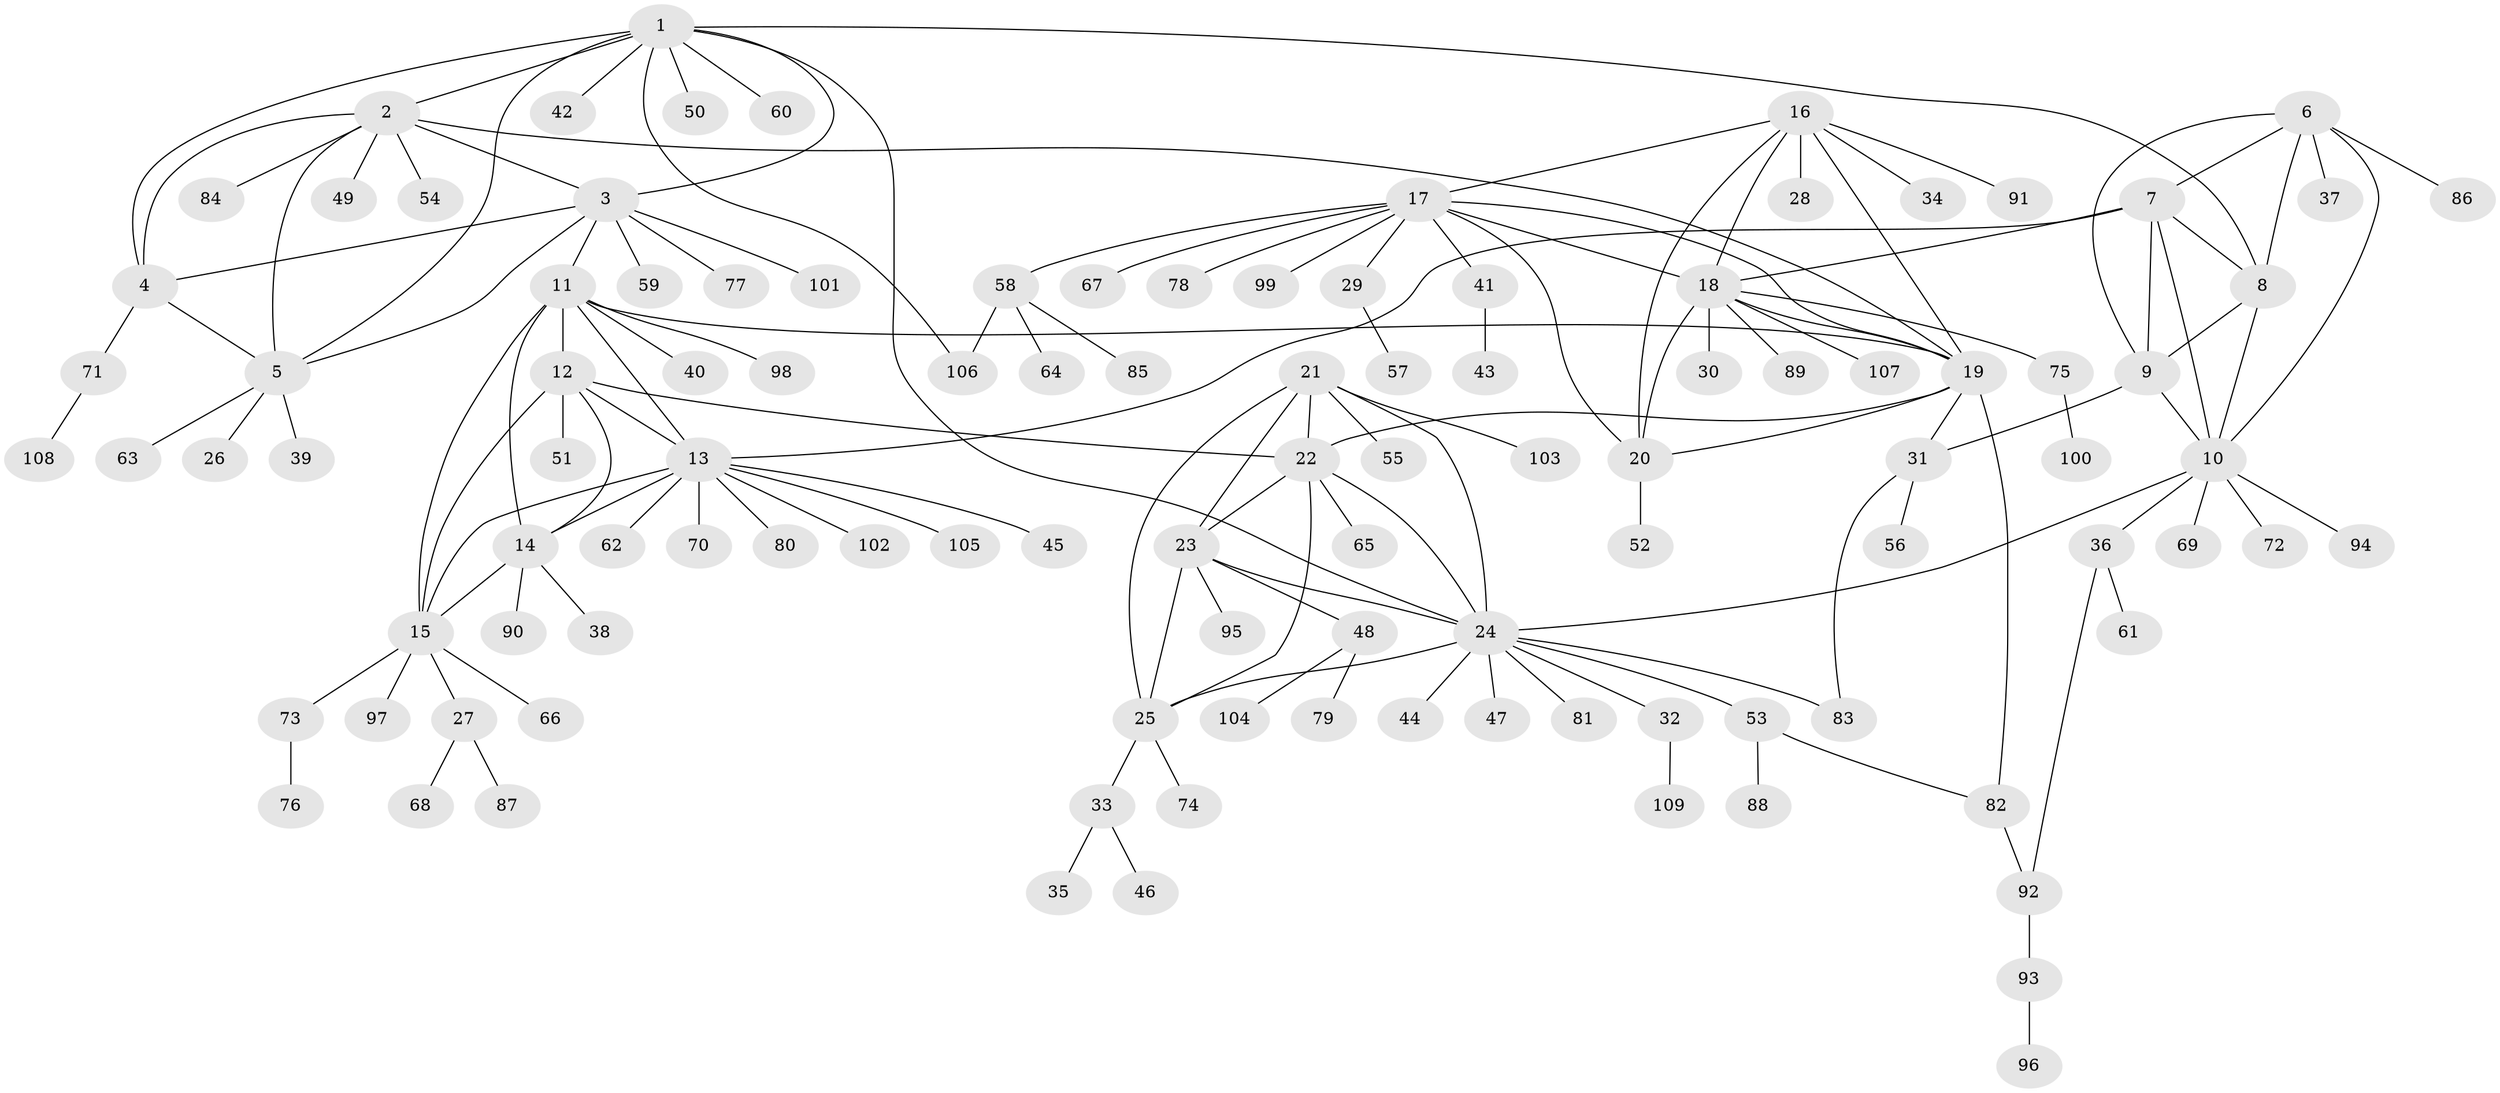 // coarse degree distribution, {11: 0.018518518518518517, 6: 0.09259259259259259, 3: 0.018518518518518517, 5: 0.05555555555555555, 13: 0.018518518518518517, 4: 0.05555555555555555, 12: 0.018518518518518517, 8: 0.018518518518518517, 1: 0.6296296296296297, 2: 0.07407407407407407}
// Generated by graph-tools (version 1.1) at 2025/19/03/04/25 18:19:50]
// undirected, 109 vertices, 149 edges
graph export_dot {
graph [start="1"]
  node [color=gray90,style=filled];
  1;
  2;
  3;
  4;
  5;
  6;
  7;
  8;
  9;
  10;
  11;
  12;
  13;
  14;
  15;
  16;
  17;
  18;
  19;
  20;
  21;
  22;
  23;
  24;
  25;
  26;
  27;
  28;
  29;
  30;
  31;
  32;
  33;
  34;
  35;
  36;
  37;
  38;
  39;
  40;
  41;
  42;
  43;
  44;
  45;
  46;
  47;
  48;
  49;
  50;
  51;
  52;
  53;
  54;
  55;
  56;
  57;
  58;
  59;
  60;
  61;
  62;
  63;
  64;
  65;
  66;
  67;
  68;
  69;
  70;
  71;
  72;
  73;
  74;
  75;
  76;
  77;
  78;
  79;
  80;
  81;
  82;
  83;
  84;
  85;
  86;
  87;
  88;
  89;
  90;
  91;
  92;
  93;
  94;
  95;
  96;
  97;
  98;
  99;
  100;
  101;
  102;
  103;
  104;
  105;
  106;
  107;
  108;
  109;
  1 -- 2;
  1 -- 3;
  1 -- 4;
  1 -- 5;
  1 -- 8;
  1 -- 24;
  1 -- 42;
  1 -- 50;
  1 -- 60;
  1 -- 106;
  2 -- 3;
  2 -- 4;
  2 -- 5;
  2 -- 19;
  2 -- 49;
  2 -- 54;
  2 -- 84;
  3 -- 4;
  3 -- 5;
  3 -- 11;
  3 -- 59;
  3 -- 77;
  3 -- 101;
  4 -- 5;
  4 -- 71;
  5 -- 26;
  5 -- 39;
  5 -- 63;
  6 -- 7;
  6 -- 8;
  6 -- 9;
  6 -- 10;
  6 -- 37;
  6 -- 86;
  7 -- 8;
  7 -- 9;
  7 -- 10;
  7 -- 13;
  7 -- 18;
  8 -- 9;
  8 -- 10;
  9 -- 10;
  9 -- 31;
  10 -- 24;
  10 -- 36;
  10 -- 69;
  10 -- 72;
  10 -- 94;
  11 -- 12;
  11 -- 13;
  11 -- 14;
  11 -- 15;
  11 -- 19;
  11 -- 40;
  11 -- 98;
  12 -- 13;
  12 -- 14;
  12 -- 15;
  12 -- 22;
  12 -- 51;
  13 -- 14;
  13 -- 15;
  13 -- 45;
  13 -- 62;
  13 -- 70;
  13 -- 80;
  13 -- 102;
  13 -- 105;
  14 -- 15;
  14 -- 38;
  14 -- 90;
  15 -- 27;
  15 -- 66;
  15 -- 73;
  15 -- 97;
  16 -- 17;
  16 -- 18;
  16 -- 19;
  16 -- 20;
  16 -- 28;
  16 -- 34;
  16 -- 91;
  17 -- 18;
  17 -- 19;
  17 -- 20;
  17 -- 29;
  17 -- 41;
  17 -- 58;
  17 -- 67;
  17 -- 78;
  17 -- 99;
  18 -- 19;
  18 -- 20;
  18 -- 30;
  18 -- 75;
  18 -- 89;
  18 -- 107;
  19 -- 20;
  19 -- 22;
  19 -- 31;
  19 -- 82;
  20 -- 52;
  21 -- 22;
  21 -- 23;
  21 -- 24;
  21 -- 25;
  21 -- 55;
  21 -- 103;
  22 -- 23;
  22 -- 24;
  22 -- 25;
  22 -- 65;
  23 -- 24;
  23 -- 25;
  23 -- 48;
  23 -- 95;
  24 -- 25;
  24 -- 32;
  24 -- 44;
  24 -- 47;
  24 -- 53;
  24 -- 81;
  24 -- 83;
  25 -- 33;
  25 -- 74;
  27 -- 68;
  27 -- 87;
  29 -- 57;
  31 -- 56;
  31 -- 83;
  32 -- 109;
  33 -- 35;
  33 -- 46;
  36 -- 61;
  36 -- 92;
  41 -- 43;
  48 -- 79;
  48 -- 104;
  53 -- 82;
  53 -- 88;
  58 -- 64;
  58 -- 85;
  58 -- 106;
  71 -- 108;
  73 -- 76;
  75 -- 100;
  82 -- 92;
  92 -- 93;
  93 -- 96;
}
